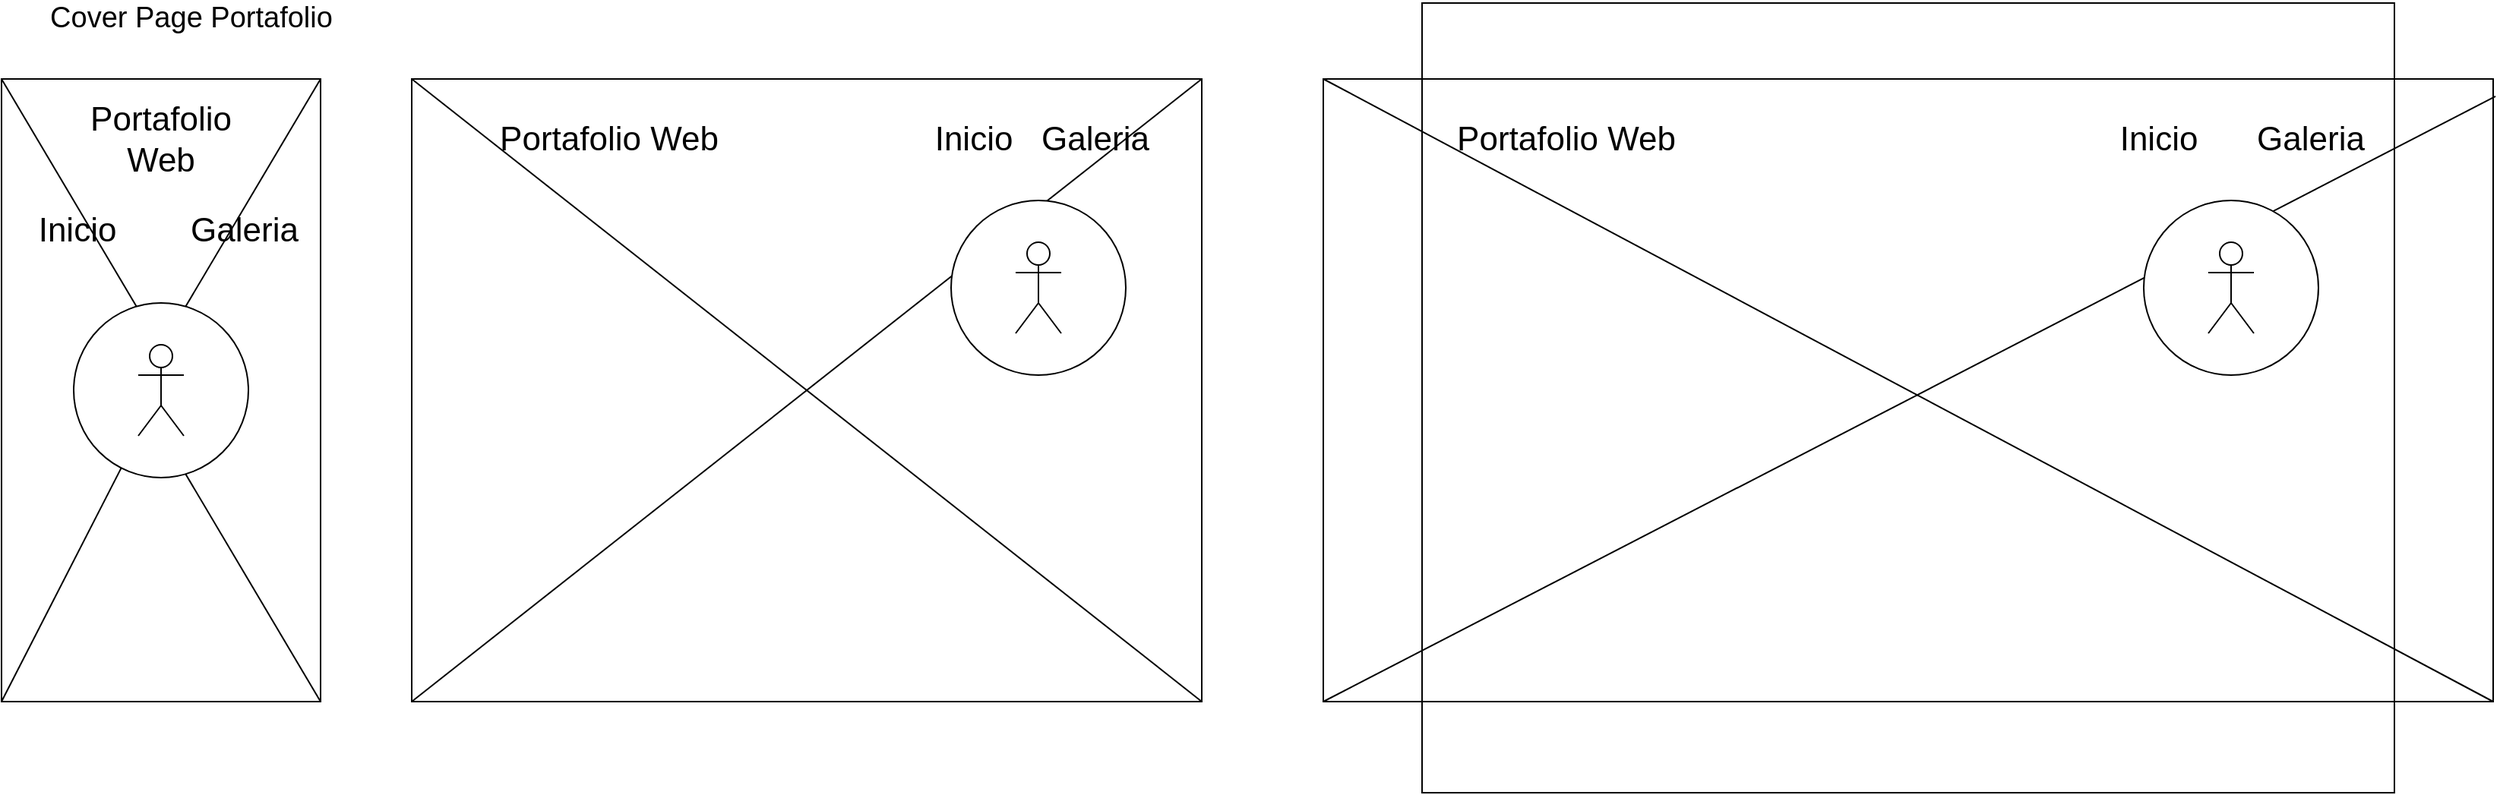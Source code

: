 <mxfile version="14.1.8" type="device"><diagram id="CzFK2SuCrc2GGHjDIna0" name="wireframe "><mxGraphModel dx="2715" dy="1665" grid="1" gridSize="10" guides="1" tooltips="1" connect="1" arrows="1" fold="1" page="1" pageScale="1" pageWidth="1100" pageHeight="850" math="0" shadow="0"><root><mxCell id="Nrn2BLaPttFLPvRdKct8-0"/><mxCell id="Nrn2BLaPttFLPvRdKct8-1" parent="Nrn2BLaPttFLPvRdKct8-0"/><mxCell id="RlesvYVXYTv9fEebEr1w-0" value="Cover Page Portafolio" style="text;html=1;strokeColor=none;fillColor=none;align=center;verticalAlign=middle;whiteSpace=wrap;rounded=0;fontSize=19;" vertex="1" parent="Nrn2BLaPttFLPvRdKct8-1"><mxGeometry x="20" y="20" width="230" height="20" as="geometry"/></mxCell><mxCell id="TaZ1shw1w0hgTzA_tM-z-0" value="" style="rounded=0;whiteSpace=wrap;html=1;fontSize=19;" vertex="1" parent="Nrn2BLaPttFLPvRdKct8-1"><mxGeometry x="10" y="70" width="210" height="410" as="geometry"/></mxCell><mxCell id="fUcDFQ7VhkfH8J4iC3Qs-0" value="" style="endArrow=none;html=1;fontSize=19;exitX=0;exitY=1;exitDx=0;exitDy=0;entryX=1;entryY=0;entryDx=0;entryDy=0;" edge="1" parent="Nrn2BLaPttFLPvRdKct8-1" source="fUcDFQ7VhkfH8J4iC3Qs-2" target="TaZ1shw1w0hgTzA_tM-z-0"><mxGeometry width="50" height="50" relative="1" as="geometry"><mxPoint x="610" y="420" as="sourcePoint"/><mxPoint x="660" y="370" as="targetPoint"/></mxGeometry></mxCell><mxCell id="fUcDFQ7VhkfH8J4iC3Qs-1" value="" style="endArrow=none;html=1;fontSize=19;exitX=1;exitY=1;exitDx=0;exitDy=0;entryX=0;entryY=0;entryDx=0;entryDy=0;" edge="1" parent="Nrn2BLaPttFLPvRdKct8-1" source="fUcDFQ7VhkfH8J4iC3Qs-2" target="TaZ1shw1w0hgTzA_tM-z-0"><mxGeometry width="50" height="50" relative="1" as="geometry"><mxPoint x="610" y="420" as="sourcePoint"/><mxPoint x="660" y="370" as="targetPoint"/></mxGeometry></mxCell><mxCell id="fUcDFQ7VhkfH8J4iC3Qs-3" value="" style="endArrow=none;html=1;fontSize=19;exitX=1;exitY=1;exitDx=0;exitDy=0;entryX=0;entryY=0;entryDx=0;entryDy=0;" edge="1" parent="Nrn2BLaPttFLPvRdKct8-1" source="TaZ1shw1w0hgTzA_tM-z-0" target="fUcDFQ7VhkfH8J4iC3Qs-2"><mxGeometry width="50" height="50" relative="1" as="geometry"><mxPoint x="220" y="480" as="sourcePoint"/><mxPoint x="10" y="70" as="targetPoint"/></mxGeometry></mxCell><mxCell id="fUcDFQ7VhkfH8J4iC3Qs-2" value="" style="ellipse;whiteSpace=wrap;html=1;aspect=fixed;fontSize=19;" vertex="1" parent="Nrn2BLaPttFLPvRdKct8-1"><mxGeometry x="57.5" y="217.5" width="115" height="115" as="geometry"/></mxCell><mxCell id="fUcDFQ7VhkfH8J4iC3Qs-4" value="" style="endArrow=none;html=1;fontSize=19;exitX=0;exitY=1;exitDx=0;exitDy=0;" edge="1" parent="Nrn2BLaPttFLPvRdKct8-1" source="TaZ1shw1w0hgTzA_tM-z-0" target="fUcDFQ7VhkfH8J4iC3Qs-2"><mxGeometry width="50" height="50" relative="1" as="geometry"><mxPoint x="10" y="480" as="sourcePoint"/><mxPoint x="220" y="70" as="targetPoint"/></mxGeometry></mxCell><mxCell id="fUcDFQ7VhkfH8J4iC3Qs-5" value="" style="shape=umlActor;verticalLabelPosition=bottom;verticalAlign=top;html=1;outlineConnect=0;fontSize=19;" vertex="1" parent="Nrn2BLaPttFLPvRdKct8-1"><mxGeometry x="100" y="245" width="30" height="60" as="geometry"/></mxCell><mxCell id="0rkbrpbcpKVXkkVdnhbl-0" value="Portafolio Web" style="text;html=1;strokeColor=none;fillColor=none;align=center;verticalAlign=middle;whiteSpace=wrap;rounded=0;fontSize=22;" vertex="1" parent="Nrn2BLaPttFLPvRdKct8-1"><mxGeometry x="95" y="100" width="40" height="20" as="geometry"/></mxCell><mxCell id="sBAssSR52vnoTaNesfUL-0" value="Inicio" style="text;html=1;strokeColor=none;fillColor=none;align=center;verticalAlign=middle;whiteSpace=wrap;rounded=0;fontSize=22;" vertex="1" parent="Nrn2BLaPttFLPvRdKct8-1"><mxGeometry x="40" y="160" width="40" height="20" as="geometry"/></mxCell><mxCell id="sBAssSR52vnoTaNesfUL-1" value="Galeria" style="text;html=1;strokeColor=none;fillColor=none;align=center;verticalAlign=middle;whiteSpace=wrap;rounded=0;fontSize=22;" vertex="1" parent="Nrn2BLaPttFLPvRdKct8-1"><mxGeometry x="150" y="160" width="40" height="20" as="geometry"/></mxCell><mxCell id="0N6jZn1y3l3iCidFfXB3-0" value="&lt;br&gt;&lt;br&gt;" style="rounded=0;whiteSpace=wrap;html=1;fontSize=22;" vertex="1" parent="Nrn2BLaPttFLPvRdKct8-1"><mxGeometry x="280" y="70" width="520" height="410" as="geometry"/></mxCell><mxCell id="KL9bpqcOy-T7cFgMk1eO-0" value="" style="rounded=0;whiteSpace=wrap;html=1;fontSize=22;" vertex="1" parent="Nrn2BLaPttFLPvRdKct8-1"><mxGeometry x="880" y="70" width="770" height="410" as="geometry"/></mxCell><mxCell id="_6Gyqzt3oz8ALEJ-F_mx-0" value="Portafolio Web" style="text;html=1;strokeColor=none;fillColor=none;align=center;verticalAlign=middle;whiteSpace=wrap;rounded=0;fontSize=22;" vertex="1" parent="Nrn2BLaPttFLPvRdKct8-1"><mxGeometry x="320" y="100" width="180" height="20" as="geometry"/></mxCell><mxCell id="wQoGvpSdOZhDSYrcXstI-0" value="Inicio" style="text;html=1;strokeColor=none;fillColor=none;align=center;verticalAlign=middle;whiteSpace=wrap;rounded=0;fontSize=22;" vertex="1" parent="Nrn2BLaPttFLPvRdKct8-1"><mxGeometry x="630" y="100" width="40" height="20" as="geometry"/></mxCell><mxCell id="wQoGvpSdOZhDSYrcXstI-1" value="Galeria" style="text;html=1;strokeColor=none;fillColor=none;align=center;verticalAlign=middle;whiteSpace=wrap;rounded=0;fontSize=22;" vertex="1" parent="Nrn2BLaPttFLPvRdKct8-1"><mxGeometry x="710" y="100" width="40" height="20" as="geometry"/></mxCell><mxCell id="wQoGvpSdOZhDSYrcXstI-3" value="" style="endArrow=none;html=1;fontSize=22;exitX=0;exitY=1;exitDx=0;exitDy=0;entryX=1;entryY=0;entryDx=0;entryDy=0;" edge="1" parent="Nrn2BLaPttFLPvRdKct8-1" source="0N6jZn1y3l3iCidFfXB3-0" target="0N6jZn1y3l3iCidFfXB3-0"><mxGeometry width="50" height="50" relative="1" as="geometry"><mxPoint x="310" y="460" as="sourcePoint"/><mxPoint x="360" y="410" as="targetPoint"/></mxGeometry></mxCell><mxCell id="wQoGvpSdOZhDSYrcXstI-4" value="" style="endArrow=none;html=1;fontSize=22;entryX=0;entryY=0;entryDx=0;entryDy=0;exitX=1;exitY=1;exitDx=0;exitDy=0;" edge="1" parent="Nrn2BLaPttFLPvRdKct8-1" source="0N6jZn1y3l3iCidFfXB3-0" target="0N6jZn1y3l3iCidFfXB3-0"><mxGeometry width="50" height="50" relative="1" as="geometry"><mxPoint x="370" y="270" as="sourcePoint"/><mxPoint x="420" y="220" as="targetPoint"/></mxGeometry></mxCell><mxCell id="L8wNWzOYxVrwmf2dXe0B-0" value="" style="ellipse;whiteSpace=wrap;html=1;aspect=fixed;fontSize=19;" vertex="1" parent="Nrn2BLaPttFLPvRdKct8-1"><mxGeometry x="635" y="150" width="115" height="115" as="geometry"/></mxCell><mxCell id="L8wNWzOYxVrwmf2dXe0B-1" value="" style="shape=umlActor;verticalLabelPosition=bottom;verticalAlign=top;html=1;outlineConnect=0;fontSize=19;" vertex="1" parent="Nrn2BLaPttFLPvRdKct8-1"><mxGeometry x="677.5" y="177.5" width="30" height="60" as="geometry"/></mxCell><mxCell id="L8wNWzOYxVrwmf2dXe0B-2" value="Portafolio Web" style="text;html=1;strokeColor=none;fillColor=none;align=center;verticalAlign=middle;whiteSpace=wrap;rounded=0;fontSize=22;" vertex="1" parent="Nrn2BLaPttFLPvRdKct8-1"><mxGeometry x="950" y="100" width="180" height="20" as="geometry"/></mxCell><mxCell id="L8wNWzOYxVrwmf2dXe0B-3" value="Inicio" style="text;html=1;strokeColor=none;fillColor=none;align=center;verticalAlign=middle;whiteSpace=wrap;rounded=0;fontSize=22;" vertex="1" parent="Nrn2BLaPttFLPvRdKct8-1"><mxGeometry x="1410" y="100" width="40" height="20" as="geometry"/></mxCell><mxCell id="L8wNWzOYxVrwmf2dXe0B-4" value="Galeria" style="text;html=1;strokeColor=none;fillColor=none;align=center;verticalAlign=middle;whiteSpace=wrap;rounded=0;fontSize=22;" vertex="1" parent="Nrn2BLaPttFLPvRdKct8-1"><mxGeometry x="1510" y="100" width="40" height="20" as="geometry"/></mxCell><mxCell id="fl9C0edGiSfkzhtWFXEH-0" value="" style="endArrow=none;html=1;fontSize=22;exitX=0;exitY=1;exitDx=0;exitDy=0;entryX=1.002;entryY=0.028;entryDx=0;entryDy=0;entryPerimeter=0;" edge="1" parent="Nrn2BLaPttFLPvRdKct8-1" source="KL9bpqcOy-T7cFgMk1eO-0" target="KL9bpqcOy-T7cFgMk1eO-0"><mxGeometry width="50" height="50" relative="1" as="geometry"><mxPoint x="1040" y="350" as="sourcePoint"/><mxPoint x="1090" y="300" as="targetPoint"/></mxGeometry></mxCell><mxCell id="fl9C0edGiSfkzhtWFXEH-1" value="" style="endArrow=none;html=1;fontSize=22;entryX=0;entryY=0;entryDx=0;entryDy=0;exitX=1;exitY=1;exitDx=0;exitDy=0;" edge="1" parent="Nrn2BLaPttFLPvRdKct8-1" source="KL9bpqcOy-T7cFgMk1eO-0" target="KL9bpqcOy-T7cFgMk1eO-0"><mxGeometry width="50" height="50" relative="1" as="geometry"><mxPoint x="980" y="260" as="sourcePoint"/><mxPoint x="1030" y="210" as="targetPoint"/></mxGeometry></mxCell><mxCell id="fl9C0edGiSfkzhtWFXEH-2" value="" style="ellipse;whiteSpace=wrap;html=1;aspect=fixed;fontSize=19;" vertex="1" parent="Nrn2BLaPttFLPvRdKct8-1"><mxGeometry x="1420" y="150" width="115" height="115" as="geometry"/></mxCell><mxCell id="fl9C0edGiSfkzhtWFXEH-3" value="" style="shape=umlActor;verticalLabelPosition=bottom;verticalAlign=top;html=1;outlineConnect=0;fontSize=19;" vertex="1" parent="Nrn2BLaPttFLPvRdKct8-1"><mxGeometry x="1462.5" y="177.5" width="30" height="60" as="geometry"/></mxCell><mxCell id="fl9C0edGiSfkzhtWFXEH-4" value="" style="rounded=0;whiteSpace=wrap;html=1;fontSize=22;fillColor=none;" vertex="1" parent="Nrn2BLaPttFLPvRdKct8-1"><mxGeometry x="945" y="20" width="640" height="520" as="geometry"/></mxCell></root></mxGraphModel></diagram></mxfile>